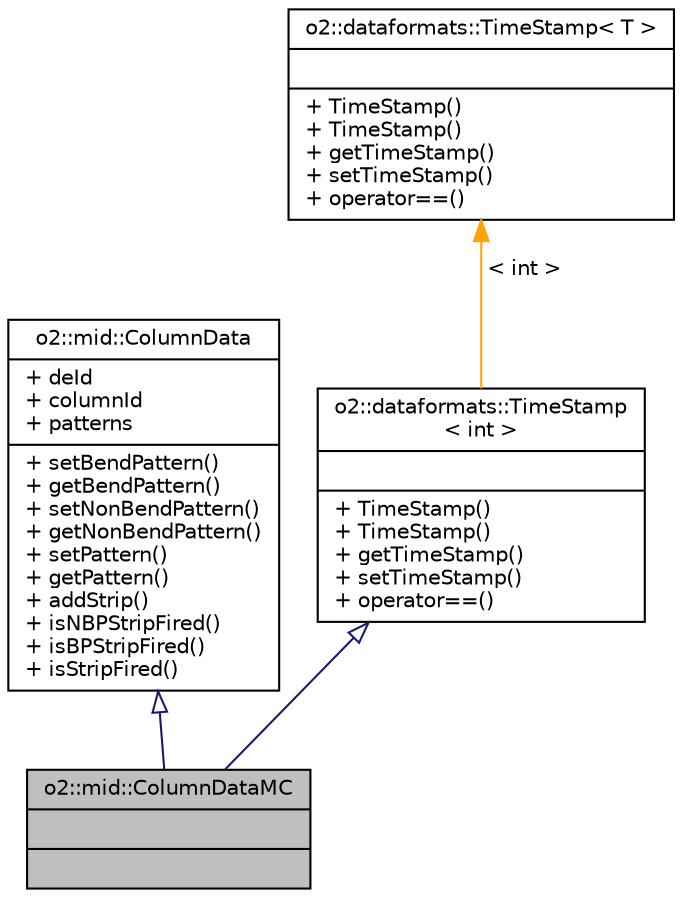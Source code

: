 digraph "o2::mid::ColumnDataMC"
{
 // INTERACTIVE_SVG=YES
  bgcolor="transparent";
  edge [fontname="Helvetica",fontsize="10",labelfontname="Helvetica",labelfontsize="10"];
  node [fontname="Helvetica",fontsize="10",shape=record];
  Node1 [label="{o2::mid::ColumnDataMC\n||}",height=0.2,width=0.4,color="black", fillcolor="grey75", style="filled", fontcolor="black"];
  Node2 -> Node1 [dir="back",color="midnightblue",fontsize="10",style="solid",arrowtail="onormal",fontname="Helvetica"];
  Node2 [label="{o2::mid::ColumnData\n|+ deId\l+ columnId\l+ patterns\l|+ setBendPattern()\l+ getBendPattern()\l+ setNonBendPattern()\l+ getNonBendPattern()\l+ setPattern()\l+ getPattern()\l+ addStrip()\l+ isNBPStripFired()\l+ isBPStripFired()\l+ isStripFired()\l}",height=0.2,width=0.4,color="black",URL="$da/d9c/structo2_1_1mid_1_1ColumnData.html",tooltip="Column data structure for MID. "];
  Node3 -> Node1 [dir="back",color="midnightblue",fontsize="10",style="solid",arrowtail="onormal",fontname="Helvetica"];
  Node3 [label="{o2::dataformats::TimeStamp\l\< int \>\n||+ TimeStamp()\l+ TimeStamp()\l+ getTimeStamp()\l+ setTimeStamp()\l+ operator==()\l}",height=0.2,width=0.4,color="black",URL="$d0/d94/classo2_1_1dataformats_1_1TimeStamp.html"];
  Node4 -> Node3 [dir="back",color="orange",fontsize="10",style="solid",label=" \< int \>" ,fontname="Helvetica"];
  Node4 [label="{o2::dataformats::TimeStamp\< T \>\n||+ TimeStamp()\l+ TimeStamp()\l+ getTimeStamp()\l+ setTimeStamp()\l+ operator==()\l}",height=0.2,width=0.4,color="black",URL="$d0/d94/classo2_1_1dataformats_1_1TimeStamp.html"];
}
